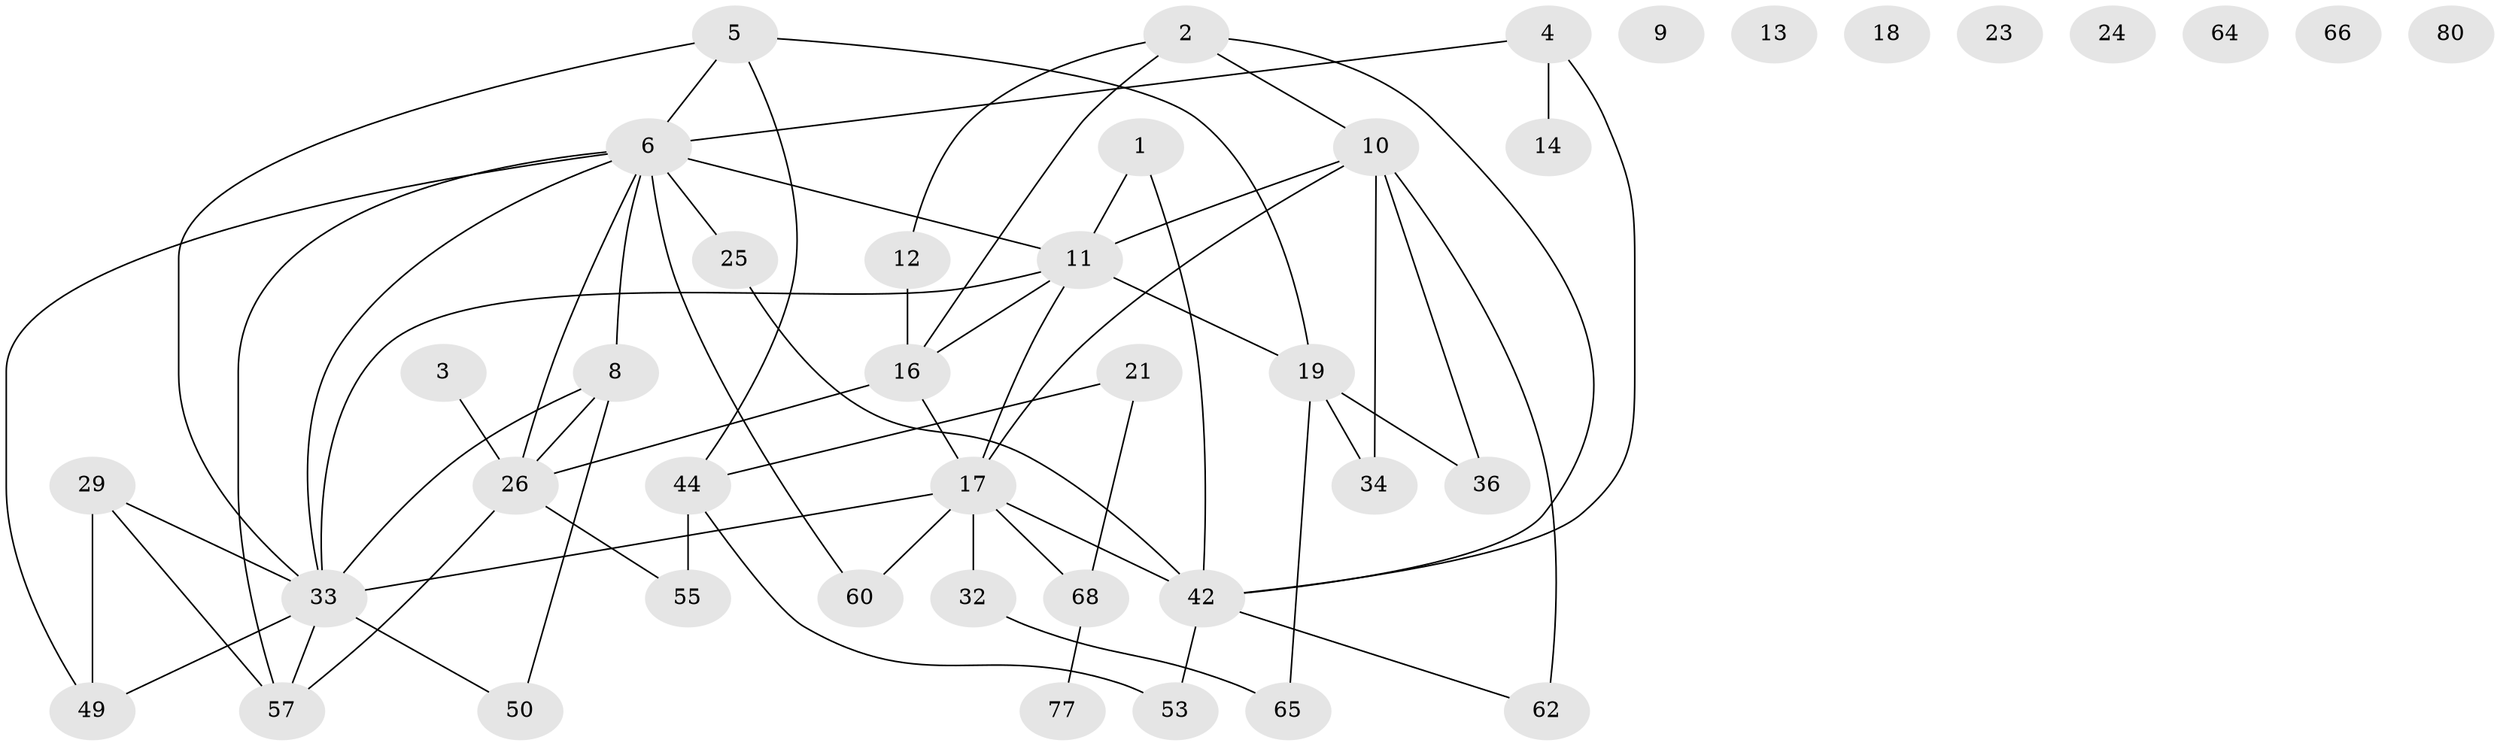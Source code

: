 // original degree distribution, {2: 0.36904761904761907, 4: 0.16666666666666666, 1: 0.10714285714285714, 3: 0.17857142857142858, 0: 0.08333333333333333, 5: 0.08333333333333333, 7: 0.011904761904761904}
// Generated by graph-tools (version 1.1) at 2025/12/03/09/25 04:12:52]
// undirected, 42 vertices, 62 edges
graph export_dot {
graph [start="1"]
  node [color=gray90,style=filled];
  1;
  2 [super="+52"];
  3;
  4 [super="+70+43"];
  5 [super="+7+30"];
  6 [super="+31+22"];
  8 [super="+48+27"];
  9;
  10 [super="+69+47"];
  11 [super="+15+41"];
  12;
  13 [super="+58"];
  14 [super="+28+81"];
  16 [super="+59+71+20"];
  17 [super="+73"];
  18;
  19 [super="+51+76"];
  21;
  23;
  24;
  25;
  26 [super="+45+61+63"];
  29;
  32;
  33 [super="+38"];
  34 [super="+39"];
  36 [super="+54"];
  42 [super="+46"];
  44;
  49;
  50;
  53;
  55;
  57;
  60;
  62;
  64;
  65;
  66;
  68;
  77 [super="+79"];
  80;
  1 -- 42;
  1 -- 11;
  2 -- 12;
  2 -- 16;
  2 -- 42;
  2 -- 10;
  3 -- 26;
  4 -- 42;
  4 -- 14;
  4 -- 6;
  5 -- 33;
  5 -- 19;
  5 -- 44;
  5 -- 6;
  6 -- 33;
  6 -- 49;
  6 -- 25;
  6 -- 26 [weight=2];
  6 -- 11 [weight=3];
  6 -- 8;
  6 -- 57;
  6 -- 60;
  8 -- 33;
  8 -- 50;
  8 -- 26;
  10 -- 17;
  10 -- 62;
  10 -- 34;
  10 -- 11;
  10 -- 36;
  11 -- 19;
  11 -- 33;
  11 -- 16;
  11 -- 17;
  12 -- 16;
  16 -- 26;
  16 -- 17;
  17 -- 60;
  17 -- 32;
  17 -- 68;
  17 -- 33;
  17 -- 42;
  19 -- 65;
  19 -- 34;
  19 -- 36;
  21 -- 44;
  21 -- 68;
  25 -- 42;
  26 -- 57;
  26 -- 55;
  29 -- 49;
  29 -- 57;
  29 -- 33;
  32 -- 65;
  33 -- 49;
  33 -- 57;
  33 -- 50;
  42 -- 62;
  42 -- 53;
  44 -- 53;
  44 -- 55;
  68 -- 77;
}
